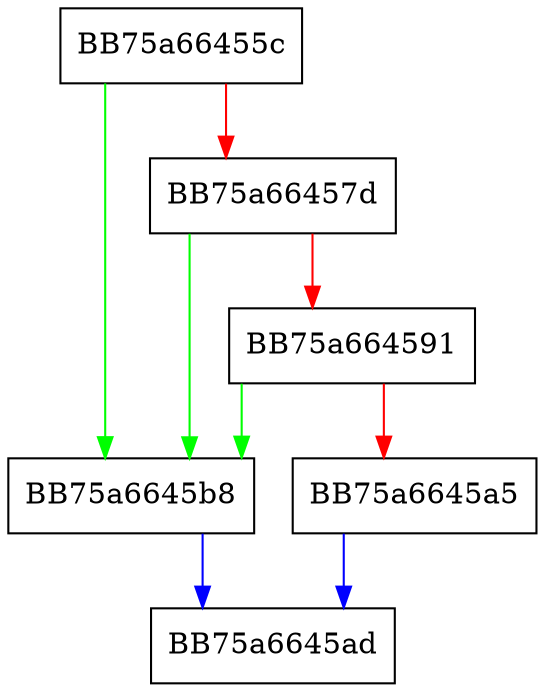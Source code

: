 digraph CompleteKeywordNull {
  node [shape="box"];
  graph [splines=ortho];
  BB75a66455c -> BB75a6645b8 [color="green"];
  BB75a66455c -> BB75a66457d [color="red"];
  BB75a66457d -> BB75a6645b8 [color="green"];
  BB75a66457d -> BB75a664591 [color="red"];
  BB75a664591 -> BB75a6645b8 [color="green"];
  BB75a664591 -> BB75a6645a5 [color="red"];
  BB75a6645a5 -> BB75a6645ad [color="blue"];
  BB75a6645b8 -> BB75a6645ad [color="blue"];
}
